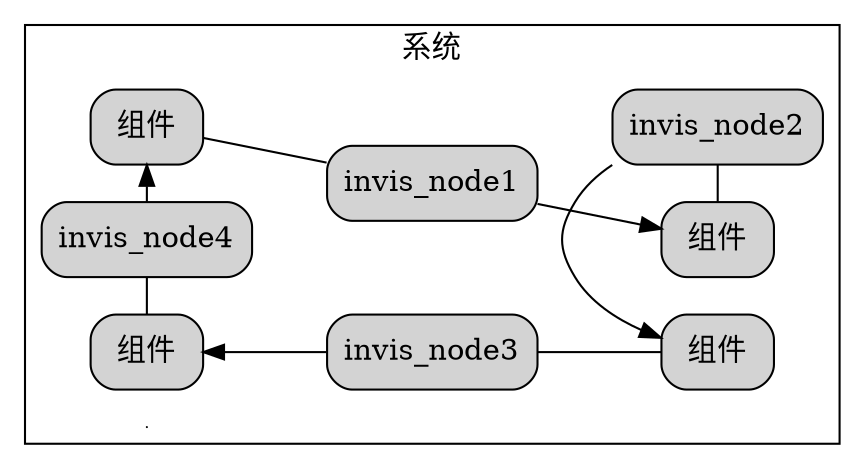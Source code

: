 digraph G {
  graph [rankdir=LR,compound=true];
  node [shape=box, style="rounded,filled"];
  
  subgraph cluster_MOSA_benefits{
    label="系统"
    node1[label="组件"]
    node2[label="组件"] 
    node3[label="组件"]
    node4[label="组件"]
    
    // 创建不可见节点
    invis_node [shape=point, width=0, height=0, label=""]
    
    // 重新连接节点，在node1和node2之间插入不可见节点
    node1 -> invis_node1 [dir=none]  // dir=none 表示没有箭头
    invis_node1 -> node2
    
    node2 -> invis_node2 [dir=none]  // dir=none 表示没有箭头node3^
    invis_node2->node3	
    node3 -> invis_node3[dir=none]
    invis_node3->node4	
    node4 -> invis_node4[dir=none]
    invis_node4 ->node1
    
    {rank=same;node1;node4;invis_node4}
    {rank=same;node2;node3;invis_node2}
    {rank=same;invis_node1;invis_node3}
  }
  
  // 示例：如何连接到隐藏节点
  // external_node -> invis_node
}
/*
digraph G {
  graph [rankdir=LR,compound=true];
  node [shape=box, style="rounded,filled"];
subgraph cluster_MOSA_benefits{
	label="系统"
	node1[label="组件"]
	node2[label="组件"]
	node3[label="组件"]
	node4[label="组件"]
	node1 -> node2
	node2->node3
	node3 ->node4
	node4 -> node1
	{rank=same;node1;node4}
	{rank=same;node2;node3}
}
TA[label="开放架构(技术架构)"]
}
*/
